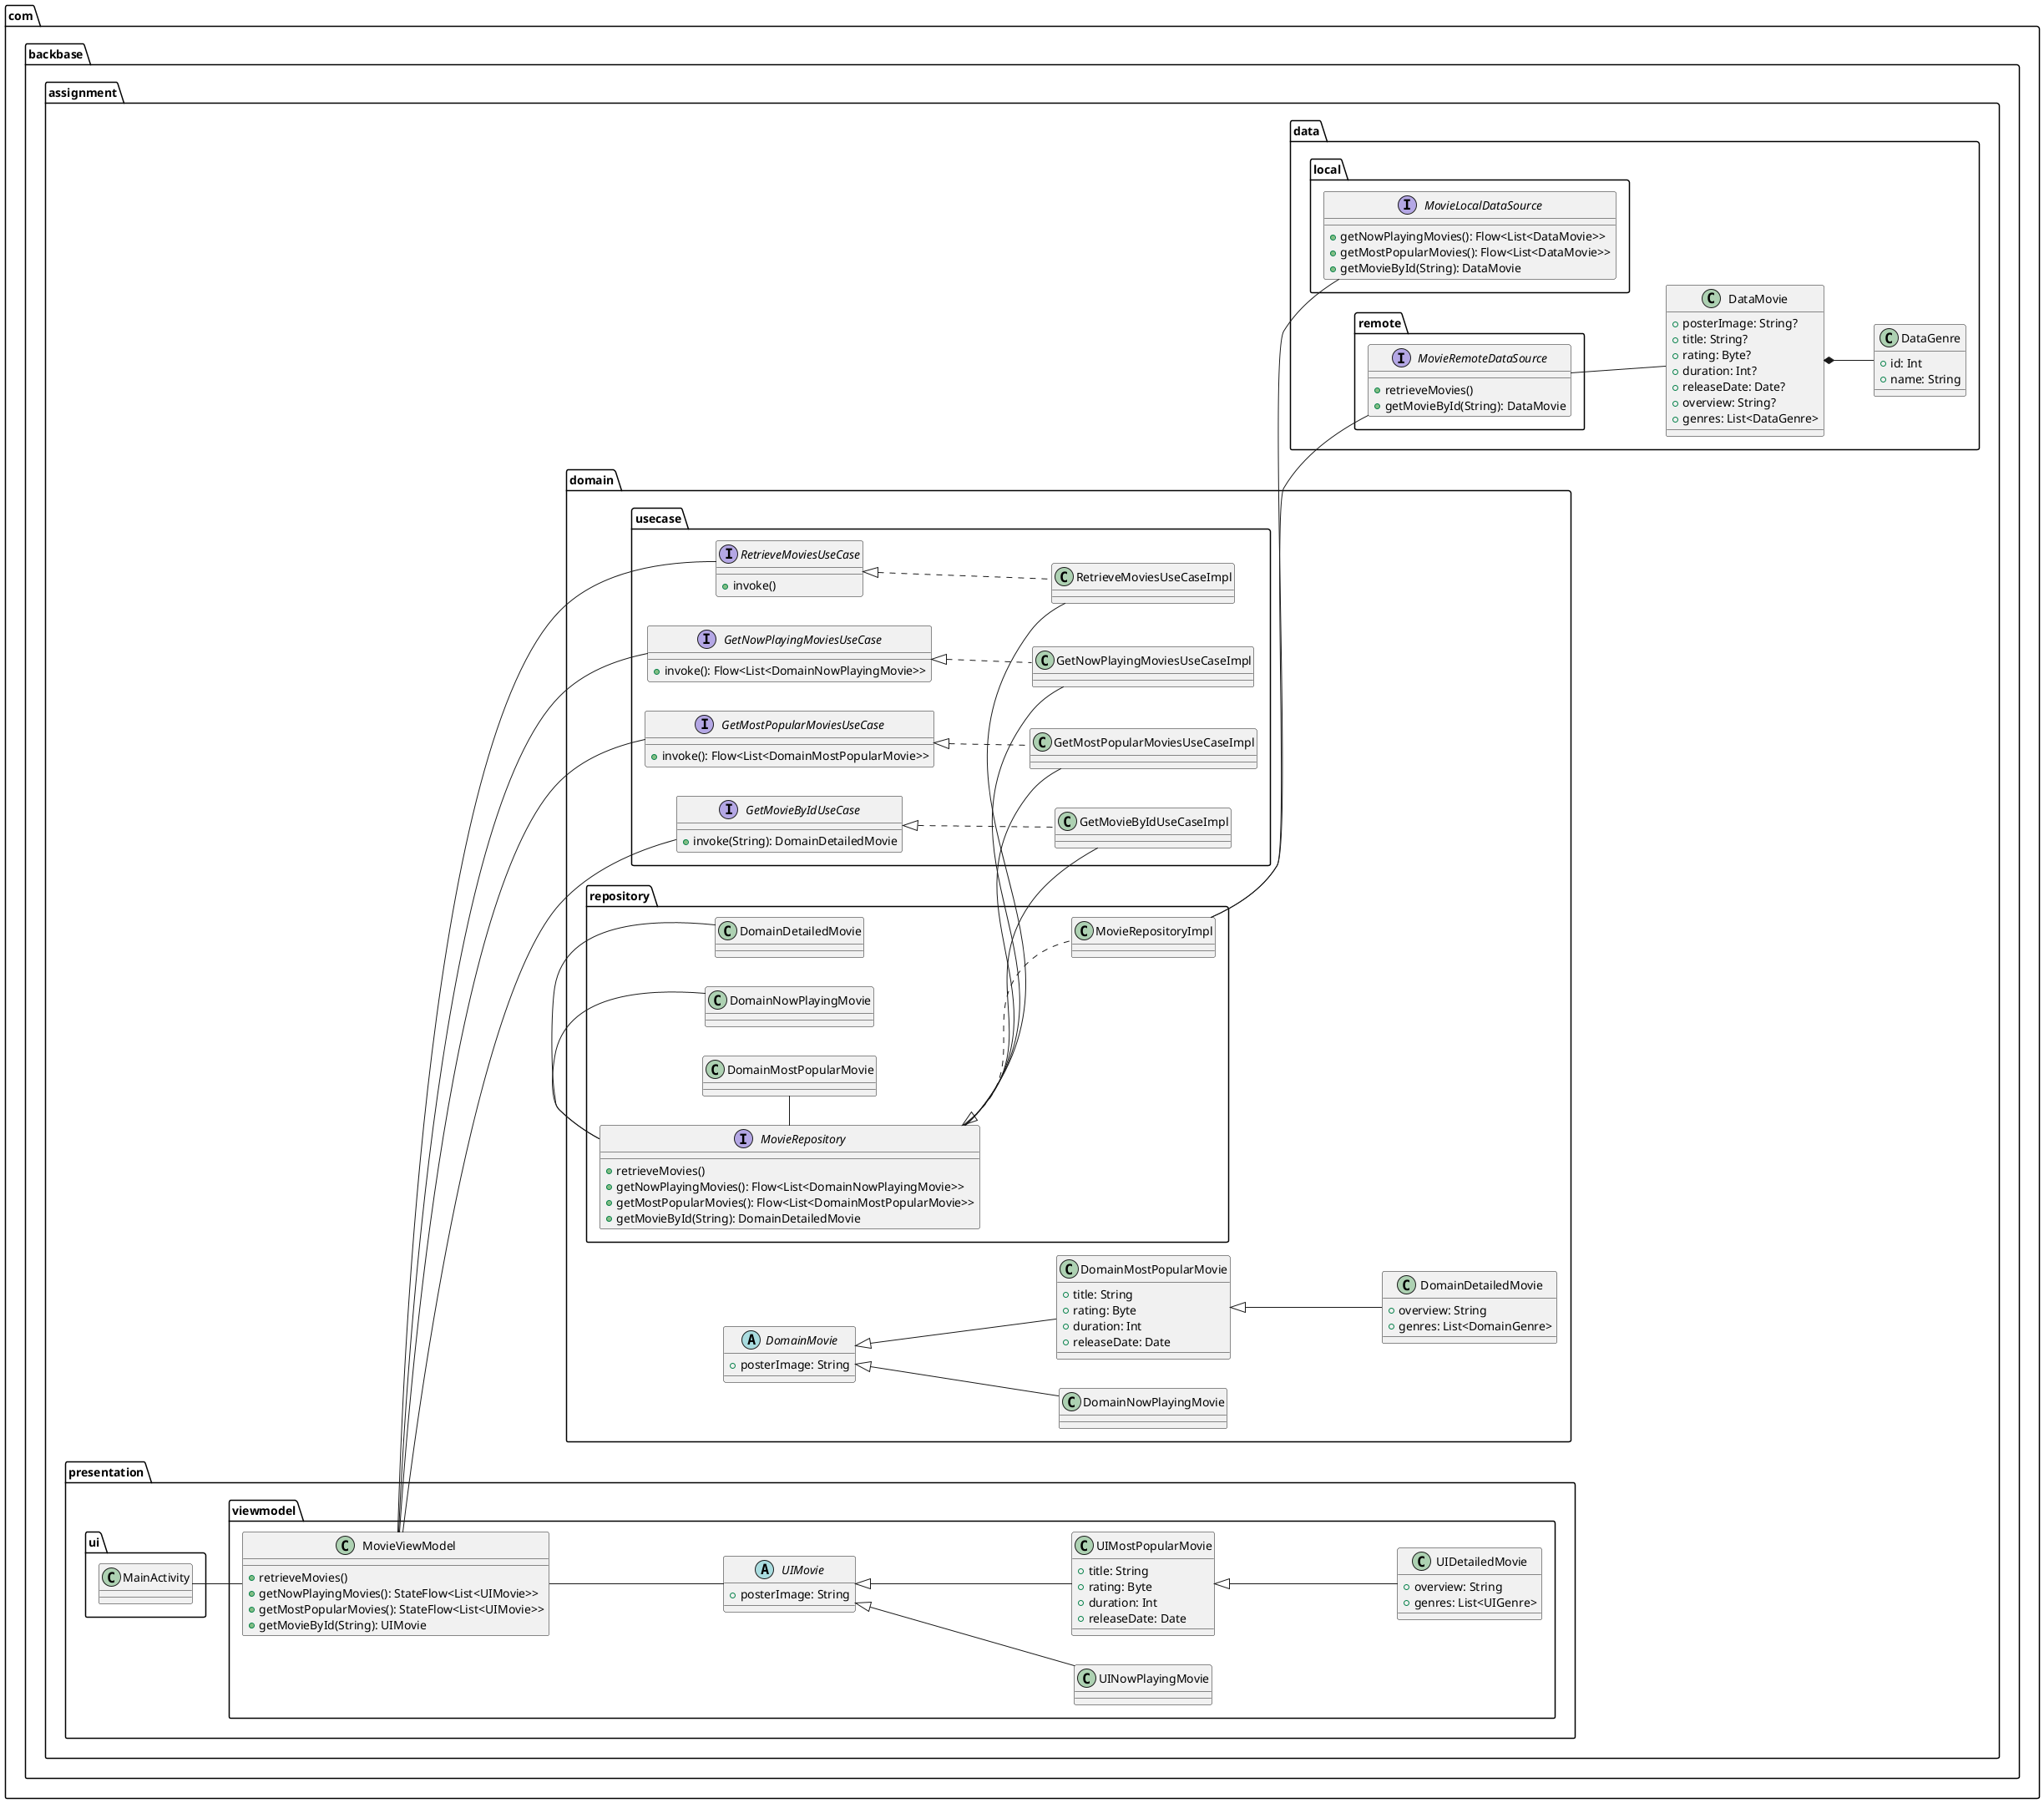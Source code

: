 @startuml

left to right direction

package com.backbase.assignment {

package presentation {

package ui {

class MainActivity

}

package viewmodel {

class MovieViewModel {
+ retrieveMovies()
+ getNowPlayingMovies(): StateFlow<List<UIMovie>>
+ getMostPopularMovies(): StateFlow<List<UIMovie>>
+ getMovieById(String): UIMovie
}

abstract class UIMovie {
+ posterImage: String
}

class UINowPlayingMovie extends UIMovie

class UIMostPopularMovie extends UIMovie {
+ title: String
+ rating: Byte
+ duration: Int
+ releaseDate: Date
}

class UIDetailedMovie extends UIMostPopularMovie {
+ overview: String
+ genres: List<UIGenre>
}

}

MainActivity -- MovieViewModel
MovieViewModel -- UIMovie

}

package domain {

package usecase {

interface RetrieveMoviesUseCase {
+ invoke()
}

class RetrieveMoviesUseCaseImpl implements RetrieveMoviesUseCase

interface GetNowPlayingMoviesUseCase {
+ invoke(): Flow<List<DomainNowPlayingMovie>>
}

class GetNowPlayingMoviesUseCaseImpl implements GetNowPlayingMoviesUseCase

interface GetMostPopularMoviesUseCase {
+ invoke(): Flow<List<DomainMostPopularMovie>>
}

class GetMostPopularMoviesUseCaseImpl implements GetMostPopularMoviesUseCase

interface GetMovieByIdUseCase {
+ invoke(String): DomainDetailedMovie
}

class GetMovieByIdUseCaseImpl implements GetMovieByIdUseCase

MovieViewModel -- RetrieveMoviesUseCase
MovieViewModel -- GetNowPlayingMoviesUseCase
MovieViewModel -- GetMostPopularMoviesUseCase
MovieViewModel -- GetMovieByIdUseCase

}

package repository {

interface MovieRepository {
+ retrieveMovies()
+ getNowPlayingMovies(): Flow<List<DomainNowPlayingMovie>>
+ getMostPopularMovies(): Flow<List<DomainMostPopularMovie>>
+ getMovieById(String): DomainDetailedMovie
}

class MovieRepositoryImpl implements MovieRepository

MovieRepository -- RetrieveMoviesUseCaseImpl
MovieRepository -- GetNowPlayingMoviesUseCaseImpl
MovieRepository -- GetMostPopularMoviesUseCaseImpl
MovieRepository -- GetMovieByIdUseCaseImpl

MovieRepository -R- DomainNowPlayingMovie
MovieRepository -R- DomainMostPopularMovie
MovieRepository -R- DomainDetailedMovie

}

abstract class DomainMovie {
+ posterImage: String
}

class DomainNowPlayingMovie extends DomainMovie

class DomainMostPopularMovie extends DomainMovie {
+ title: String
+ rating: Byte
+ duration: Int
+ releaseDate: Date
}

class DomainDetailedMovie extends DomainMostPopularMovie {
+ overview: String
+ genres: List<DomainGenre>
}

}

package data {

package local {

interface MovieLocalDataSource {
+ getNowPlayingMovies(): Flow<List<DataMovie>>
+ getMostPopularMovies(): Flow<List<DataMovie>>
+ getMovieById(String): DataMovie
}

}

package remote {

interface MovieRemoteDataSource {
+ retrieveMovies()
+ getMovieById(String): DataMovie
}

}

MovieRepositoryImpl -- MovieLocalDataSource
MovieRepositoryImpl -- MovieRemoteDataSource

class DataMovie {
+ posterImage: String?
+ title: String?
+ rating: Byte?
+ duration: Int?
+ releaseDate: Date?
+ overview: String?
+ genres: List<DataGenre>
}

class DataGenre {
+ id: Int
+ name: String
}

DataMovie *-- DataGenre
MovieRemoteDataSource -- DataMovie

}

}


@enduml